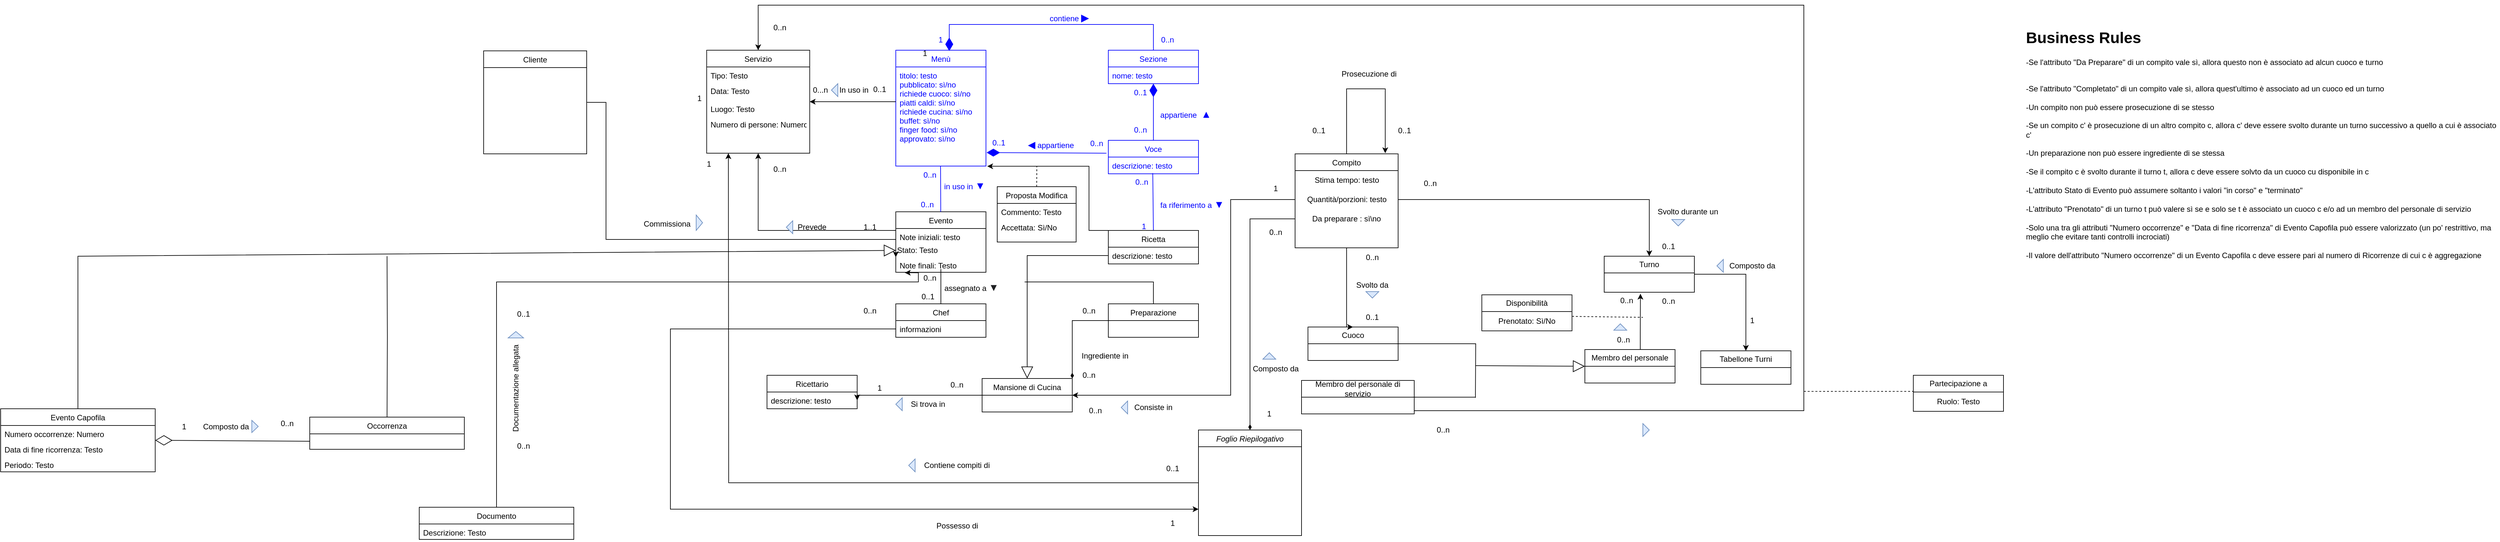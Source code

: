 <mxfile version="21.3.4" type="device">
  <diagram id="CNQqmsxfFxIgaWTBAwi9" name="Page-1">
    <mxGraphModel dx="2608" dy="547" grid="1" gridSize="10" guides="1" tooltips="1" connect="1" arrows="1" fold="1" page="1" pageScale="1" pageWidth="827" pageHeight="1169" math="0" shadow="0">
      <root>
        <mxCell id="0" />
        <mxCell id="1" parent="0" />
        <mxCell id="Zatl_ybfSAwXHSOVHGpd-10" value="" style="endArrow=none;html=1;rounded=0;align=center;verticalAlign=top;endFill=0;labelBackgroundColor=none;entryX=0.5;entryY=0;entryDx=0;entryDy=0;exitX=0.493;exitY=0.962;exitDx=0;exitDy=0;exitPerimeter=0;fontColor=#0000FF;strokeColor=#0000FF;" parent="1" source="78LwuEahcBiL7WYBxUG0-4" target="78LwuEahcBiL7WYBxUG0-5" edge="1">
          <mxGeometry relative="1" as="geometry">
            <mxPoint x="340" y="290" as="sourcePoint" />
            <mxPoint x="540.0" y="290" as="targetPoint" />
          </mxGeometry>
        </mxCell>
        <mxCell id="Zatl_ybfSAwXHSOVHGpd-11" value="0..n" style="resizable=0;html=1;align=left;verticalAlign=top;labelBackgroundColor=none;fontColor=#0000FF;strokeColor=#0000FF;" parent="Zatl_ybfSAwXHSOVHGpd-10" connectable="0" vertex="1">
          <mxGeometry x="-1" relative="1" as="geometry">
            <mxPoint x="-29" as="offset" />
          </mxGeometry>
        </mxCell>
        <mxCell id="Zatl_ybfSAwXHSOVHGpd-12" value="fa riferimento a&amp;nbsp;&lt;span style=&quot;font-family: arial, sans-serif; font-size: 16px; text-align: left;&quot;&gt;▼&lt;/span&gt;" style="resizable=0;html=1;align=right;verticalAlign=bottom;labelBackgroundColor=none;fontColor=#0000FF;" parent="Zatl_ybfSAwXHSOVHGpd-10" connectable="0" vertex="1">
          <mxGeometry x="1" relative="1" as="geometry">
            <mxPoint x="110" y="-30" as="offset" />
          </mxGeometry>
        </mxCell>
        <mxCell id="Zatl_ybfSAwXHSOVHGpd-13" value="0..1" style="resizable=0;html=1;align=right;verticalAlign=top;labelBackgroundColor=none;" parent="Zatl_ybfSAwXHSOVHGpd-10" connectable="0" vertex="1">
          <mxGeometry x="1" relative="1" as="geometry" />
        </mxCell>
        <mxCell id="78LwuEahcBiL7WYBxUG0-1" value="Sezione" style="swimlane;fontStyle=0;childLayout=stackLayout;horizontal=1;startSize=26;horizontalStack=0;resizeParent=1;resizeParentMax=0;resizeLast=0;collapsible=1;marginBottom=0;labelBackgroundColor=none;fontColor=#0000FF;strokeColor=#0000FF;" parent="1" vertex="1">
          <mxGeometry x="470" y="80" width="140" height="52" as="geometry" />
        </mxCell>
        <mxCell id="78LwuEahcBiL7WYBxUG0-2" value="nome: testo" style="text;strokeColor=#0000FF;fillColor=none;align=left;verticalAlign=top;spacingLeft=4;spacingRight=4;overflow=hidden;rotatable=0;points=[[0,0.5],[1,0.5]];portConstraint=eastwest;labelBackgroundColor=none;fontColor=#0000FF;" parent="78LwuEahcBiL7WYBxUG0-1" vertex="1">
          <mxGeometry y="26" width="140" height="26" as="geometry" />
        </mxCell>
        <mxCell id="78LwuEahcBiL7WYBxUG0-3" value="Voce" style="swimlane;fontStyle=0;childLayout=stackLayout;horizontal=1;startSize=26;horizontalStack=0;resizeParent=1;resizeParentMax=0;resizeLast=0;collapsible=1;marginBottom=0;labelBackgroundColor=none;fontColor=#0000FF;strokeColor=#0000FF;" parent="1" vertex="1">
          <mxGeometry x="470" y="220" width="140" height="52" as="geometry" />
        </mxCell>
        <mxCell id="78LwuEahcBiL7WYBxUG0-4" value="descrizione: testo" style="text;strokeColor=#0000FF;fillColor=none;align=left;verticalAlign=top;spacingLeft=4;spacingRight=4;overflow=hidden;rotatable=0;points=[[0,0.5],[1,0.5]];portConstraint=eastwest;labelBackgroundColor=none;fontColor=#0000FF;" parent="78LwuEahcBiL7WYBxUG0-3" vertex="1">
          <mxGeometry y="26" width="140" height="26" as="geometry" />
        </mxCell>
        <mxCell id="-Tsge1zEhWYLcT9jv_F0-24" style="edgeStyle=orthogonalEdgeStyle;rounded=0;orthogonalLoop=1;jettySize=auto;html=1;exitX=0;exitY=0;exitDx=0;exitDy=0;entryX=1.014;entryY=1.002;entryDx=0;entryDy=0;entryPerimeter=0;" parent="1" source="78LwuEahcBiL7WYBxUG0-5" target="78LwuEahcBiL7WYBxUG0-10" edge="1">
          <mxGeometry relative="1" as="geometry">
            <Array as="points">
              <mxPoint x="440" y="360" />
              <mxPoint x="440" y="260" />
            </Array>
          </mxGeometry>
        </mxCell>
        <mxCell id="78LwuEahcBiL7WYBxUG0-5" value="Ricetta" style="swimlane;fontStyle=0;childLayout=stackLayout;horizontal=1;startSize=26;horizontalStack=0;resizeParent=1;resizeParentMax=0;resizeLast=0;collapsible=1;marginBottom=0;labelBackgroundColor=none;" parent="1" vertex="1">
          <mxGeometry x="470" y="360" width="140" height="52" as="geometry" />
        </mxCell>
        <mxCell id="78LwuEahcBiL7WYBxUG0-6" value="descrizione: testo" style="text;strokeColor=none;fillColor=none;align=left;verticalAlign=top;spacingLeft=4;spacingRight=4;overflow=hidden;rotatable=0;points=[[0,0.5],[1,0.5]];portConstraint=eastwest;labelBackgroundColor=none;fontColor=#000000;" parent="78LwuEahcBiL7WYBxUG0-5" vertex="1">
          <mxGeometry y="26" width="140" height="26" as="geometry" />
        </mxCell>
        <mxCell id="78LwuEahcBiL7WYBxUG0-7" value="Ricettario" style="swimlane;fontStyle=0;childLayout=stackLayout;horizontal=1;startSize=26;horizontalStack=0;resizeParent=1;resizeParentMax=0;resizeLast=0;collapsible=1;marginBottom=0;labelBackgroundColor=none;" parent="1" vertex="1">
          <mxGeometry x="-60" y="585" width="140" height="52" as="geometry" />
        </mxCell>
        <mxCell id="78LwuEahcBiL7WYBxUG0-8" value="descrizione: testo" style="text;strokeColor=none;fillColor=none;align=left;verticalAlign=top;spacingLeft=4;spacingRight=4;overflow=hidden;rotatable=0;points=[[0,0.5],[1,0.5]];portConstraint=eastwest;labelBackgroundColor=none;fontColor=#000000;" parent="78LwuEahcBiL7WYBxUG0-7" vertex="1">
          <mxGeometry y="26" width="140" height="26" as="geometry" />
        </mxCell>
        <mxCell id="78LwuEahcBiL7WYBxUG0-9" value="Menù" style="swimlane;fontStyle=0;childLayout=stackLayout;horizontal=1;startSize=26;horizontalStack=0;resizeParent=1;resizeParentMax=0;resizeLast=0;collapsible=1;marginBottom=0;labelBackgroundColor=none;fontColor=#0000FF;strokeColor=#0000FF;" parent="1" vertex="1">
          <mxGeometry x="140" y="80" width="140" height="180" as="geometry" />
        </mxCell>
        <mxCell id="78LwuEahcBiL7WYBxUG0-10" value="titolo: testo&#xa;pubblicato: sì/no&#xa;richiede cuoco: sì/no&#xa;piatti caldi: sì/no&#xa;richiede cucina: sì/no&#xa;buffet: sì/no&#xa;finger food: sì/no&#xa;approvato: sì/no&#xa;" style="text;strokeColor=#0000FF;fillColor=none;align=left;verticalAlign=top;spacingLeft=4;spacingRight=4;overflow=hidden;rotatable=0;points=[[0,0.5],[1,0.5]];portConstraint=eastwest;labelBackgroundColor=none;fontColor=#0000FF;" parent="78LwuEahcBiL7WYBxUG0-9" vertex="1">
          <mxGeometry y="26" width="140" height="154" as="geometry" />
        </mxCell>
        <mxCell id="78LwuEahcBiL7WYBxUG0-11" value="Evento" style="swimlane;fontStyle=0;childLayout=stackLayout;horizontal=1;startSize=26;horizontalStack=0;resizeParent=1;resizeParentMax=0;resizeLast=0;collapsible=1;marginBottom=0;labelBackgroundColor=none;" parent="1" vertex="1">
          <mxGeometry x="140" y="331" width="140" height="94" as="geometry" />
        </mxCell>
        <mxCell id="zDaDTRGFYudbighkzYUH-19" value="Note iniziali: testo" style="text;strokeColor=none;fillColor=none;align=left;verticalAlign=top;spacingLeft=4;spacingRight=4;overflow=hidden;rotatable=0;points=[[0,0.5],[1,0.5]];portConstraint=eastwest;labelBackgroundColor=none;fontColor=#000000;" parent="78LwuEahcBiL7WYBxUG0-11" vertex="1">
          <mxGeometry y="26" width="140" height="24" as="geometry" />
        </mxCell>
        <mxCell id="xD5BY9tJC-6fg_E8GgrS-17" value="Stato: Testo" style="text;html=1;strokeColor=none;fillColor=none;align=left;verticalAlign=middle;whiteSpace=wrap;rounded=0;" parent="78LwuEahcBiL7WYBxUG0-11" vertex="1">
          <mxGeometry y="50" width="140" height="20" as="geometry" />
        </mxCell>
        <mxCell id="-Tsge1zEhWYLcT9jv_F0-25" value="Note finali: Testo" style="text;strokeColor=none;fillColor=none;align=left;verticalAlign=top;spacingLeft=4;spacingRight=4;overflow=hidden;rotatable=0;points=[[0,0.5],[1,0.5]];portConstraint=eastwest;labelBackgroundColor=none;fontColor=#000000;" parent="78LwuEahcBiL7WYBxUG0-11" vertex="1">
          <mxGeometry y="70" width="140" height="24" as="geometry" />
        </mxCell>
        <mxCell id="78LwuEahcBiL7WYBxUG0-13" value="Chef" style="swimlane;fontStyle=0;childLayout=stackLayout;horizontal=1;startSize=26;horizontalStack=0;resizeParent=1;resizeParentMax=0;resizeLast=0;collapsible=1;marginBottom=0;labelBackgroundColor=none;" parent="1" vertex="1">
          <mxGeometry x="140" y="474" width="140" height="52" as="geometry" />
        </mxCell>
        <mxCell id="78LwuEahcBiL7WYBxUG0-14" value="informazioni" style="text;strokeColor=none;fillColor=none;align=left;verticalAlign=top;spacingLeft=4;spacingRight=4;overflow=hidden;rotatable=0;points=[[0,0.5],[1,0.5]];portConstraint=eastwest;labelBackgroundColor=none;fontColor=#000000;" parent="78LwuEahcBiL7WYBxUG0-13" vertex="1">
          <mxGeometry y="26" width="140" height="26" as="geometry" />
        </mxCell>
        <mxCell id="78LwuEahcBiL7WYBxUG0-15" value="" style="endArrow=diamondThin;html=1;rounded=0;align=center;verticalAlign=top;endFill=1;labelBackgroundColor=none;endSize=18;fontColor=#0000FF;strokeColor=#0000FF;" parent="1" target="78LwuEahcBiL7WYBxUG0-2" edge="1">
          <mxGeometry relative="1" as="geometry">
            <mxPoint x="540" y="220" as="sourcePoint" />
            <mxPoint x="514" y="430" as="targetPoint" />
          </mxGeometry>
        </mxCell>
        <mxCell id="78LwuEahcBiL7WYBxUG0-16" value="1" style="resizable=0;html=1;align=left;verticalAlign=top;labelBackgroundColor=none;fontColor=#0000FF;" parent="78LwuEahcBiL7WYBxUG0-15" connectable="0" vertex="1">
          <mxGeometry x="-1" relative="1" as="geometry">
            <mxPoint x="-20" y="120" as="offset" />
          </mxGeometry>
        </mxCell>
        <mxCell id="78LwuEahcBiL7WYBxUG0-17" value="appartiene&amp;nbsp;&amp;nbsp;&lt;span style=&quot;font-family: arial, sans-serif; font-size: 16px; text-align: left;&quot;&gt;▲&lt;/span&gt;" style="resizable=0;html=1;align=right;verticalAlign=bottom;labelBackgroundColor=none;fontColor=#0000FF;strokeColor=#0000FF;" parent="78LwuEahcBiL7WYBxUG0-15" connectable="0" vertex="1">
          <mxGeometry x="1" relative="1" as="geometry">
            <mxPoint x="90" y="58" as="offset" />
          </mxGeometry>
        </mxCell>
        <mxCell id="78LwuEahcBiL7WYBxUG0-18" value="0..1" style="resizable=0;html=1;align=right;verticalAlign=top;labelBackgroundColor=none;fontColor=#0000FF;strokeColor=#0000FF;" parent="78LwuEahcBiL7WYBxUG0-15" connectable="0" vertex="1">
          <mxGeometry x="1" relative="1" as="geometry">
            <mxPoint x="-10" as="offset" />
          </mxGeometry>
        </mxCell>
        <mxCell id="78LwuEahcBiL7WYBxUG0-19" value="0..n" style="resizable=0;html=1;align=right;verticalAlign=top;labelBackgroundColor=none;fontColor=#0000FF;strokeColor=#0000FF;" parent="1" connectable="0" vertex="1">
          <mxGeometry x="530" y="190" as="geometry" />
        </mxCell>
        <mxCell id="78LwuEahcBiL7WYBxUG0-33" value="" style="endArrow=diamondThin;html=1;rounded=0;align=center;verticalAlign=top;endFill=1;labelBackgroundColor=none;endSize=18;exitX=0.5;exitY=0;exitDx=0;exitDy=0;entryX=0.593;entryY=0.007;entryDx=0;entryDy=0;entryPerimeter=0;fontColor=#0000FF;strokeColor=#0000FF;" parent="1" source="78LwuEahcBiL7WYBxUG0-1" target="78LwuEahcBiL7WYBxUG0-9" edge="1">
          <mxGeometry relative="1" as="geometry">
            <mxPoint x="360" y="132" as="sourcePoint" />
            <mxPoint x="360" y="44" as="targetPoint" />
            <Array as="points">
              <mxPoint x="540" y="40" />
              <mxPoint x="223" y="40" />
            </Array>
          </mxGeometry>
        </mxCell>
        <mxCell id="78LwuEahcBiL7WYBxUG0-34" value="0..n" style="resizable=0;html=1;align=left;verticalAlign=top;labelBackgroundColor=none;fontColor=#0000FF;strokeColor=#0000FF;" parent="78LwuEahcBiL7WYBxUG0-33" connectable="0" vertex="1">
          <mxGeometry x="-1" relative="1" as="geometry">
            <mxPoint x="10" y="-30" as="offset" />
          </mxGeometry>
        </mxCell>
        <mxCell id="78LwuEahcBiL7WYBxUG0-35" value="contiene&amp;nbsp;&lt;span style=&quot;font-family: arial, sans-serif; font-size: 16px; text-align: left;&quot;&gt;▶&lt;/span&gt;" style="resizable=0;html=1;align=right;verticalAlign=bottom;labelBackgroundColor=none;fontColor=#0000FF;strokeColor=#0000FF;" parent="78LwuEahcBiL7WYBxUG0-33" connectable="0" vertex="1">
          <mxGeometry x="1" relative="1" as="geometry">
            <mxPoint x="217" y="-41" as="offset" />
          </mxGeometry>
        </mxCell>
        <mxCell id="78LwuEahcBiL7WYBxUG0-36" value="1" style="resizable=0;html=1;align=right;verticalAlign=top;labelBackgroundColor=none;fontColor=#0000FF;strokeColor=#0000FF;" parent="78LwuEahcBiL7WYBxUG0-33" connectable="0" vertex="1">
          <mxGeometry x="1" relative="1" as="geometry">
            <mxPoint x="-10" y="-31" as="offset" />
          </mxGeometry>
        </mxCell>
        <mxCell id="78LwuEahcBiL7WYBxUG0-37" value="" style="endArrow=diamondThin;html=1;rounded=0;align=center;verticalAlign=top;endFill=1;labelBackgroundColor=none;endSize=18;exitX=-0.021;exitY=0.385;exitDx=0;exitDy=0;exitPerimeter=0;entryX=1.007;entryY=0.864;entryDx=0;entryDy=0;entryPerimeter=0;fontColor=#0000FF;strokeColor=#0000FF;" parent="1" source="78LwuEahcBiL7WYBxUG0-3" target="78LwuEahcBiL7WYBxUG0-10" edge="1">
          <mxGeometry relative="1" as="geometry">
            <mxPoint x="350" y="220" as="sourcePoint" />
            <mxPoint x="350" y="132" as="targetPoint" />
          </mxGeometry>
        </mxCell>
        <mxCell id="78LwuEahcBiL7WYBxUG0-38" value="0..n" style="resizable=0;html=1;align=left;verticalAlign=top;labelBackgroundColor=none;fontColor=#0000FF;strokeColor=#0000FF;" parent="78LwuEahcBiL7WYBxUG0-37" connectable="0" vertex="1">
          <mxGeometry x="-1" relative="1" as="geometry">
            <mxPoint x="-27" y="-29" as="offset" />
          </mxGeometry>
        </mxCell>
        <mxCell id="78LwuEahcBiL7WYBxUG0-39" value="&lt;font style=&quot;font-size: 15px&quot;&gt;◀︎&lt;/font&gt;&amp;nbsp;appartiene&amp;nbsp;" style="resizable=0;html=1;align=right;verticalAlign=bottom;labelBackgroundColor=none;fontColor=#0000FF;strokeColor=#0000FF;" parent="78LwuEahcBiL7WYBxUG0-37" connectable="0" vertex="1">
          <mxGeometry x="1" relative="1" as="geometry">
            <mxPoint x="139" y="-2" as="offset" />
          </mxGeometry>
        </mxCell>
        <mxCell id="78LwuEahcBiL7WYBxUG0-40" value="0..1" style="resizable=0;html=1;align=right;verticalAlign=top;labelBackgroundColor=none;fontColor=#0000FF;strokeColor=#0000FF;" parent="78LwuEahcBiL7WYBxUG0-37" connectable="0" vertex="1">
          <mxGeometry x="1" relative="1" as="geometry">
            <mxPoint x="29" y="-29" as="offset" />
          </mxGeometry>
        </mxCell>
        <mxCell id="78LwuEahcBiL7WYBxUG0-41" value="" style="endArrow=none;html=1;rounded=0;align=center;verticalAlign=top;endFill=0;labelBackgroundColor=none;exitX=0.493;exitY=0.962;exitDx=0;exitDy=0;exitPerimeter=0;fontColor=#0000FF;strokeColor=#0000FF;" parent="1" target="78LwuEahcBiL7WYBxUG0-11" edge="1">
          <mxGeometry relative="1" as="geometry">
            <mxPoint x="209.5" y="260.002" as="sourcePoint" />
            <mxPoint x="210" y="330" as="targetPoint" />
          </mxGeometry>
        </mxCell>
        <mxCell id="78LwuEahcBiL7WYBxUG0-42" value="0..n" style="resizable=0;html=1;align=left;verticalAlign=top;labelBackgroundColor=none;fontColor=#0000FF;strokeColor=#0000FF;" parent="78LwuEahcBiL7WYBxUG0-41" connectable="0" vertex="1">
          <mxGeometry x="-1" relative="1" as="geometry">
            <mxPoint x="-29" as="offset" />
          </mxGeometry>
        </mxCell>
        <mxCell id="78LwuEahcBiL7WYBxUG0-43" value="in uso in&amp;nbsp;&lt;span style=&quot;font-family: arial, sans-serif; font-size: 16px; text-align: left;&quot;&gt;▼&lt;/span&gt;" style="resizable=0;html=1;align=right;verticalAlign=bottom;labelBackgroundColor=none;fontColor=#0000FF;strokeColor=#0000FF;" parent="78LwuEahcBiL7WYBxUG0-41" connectable="0" vertex="1">
          <mxGeometry x="1" relative="1" as="geometry">
            <mxPoint x="70" y="-30" as="offset" />
          </mxGeometry>
        </mxCell>
        <mxCell id="78LwuEahcBiL7WYBxUG0-44" value="0..n" style="resizable=0;html=1;align=right;verticalAlign=top;labelBackgroundColor=none;fontColor=#0000FF;strokeColor=#0000FF;" parent="78LwuEahcBiL7WYBxUG0-41" connectable="0" vertex="1">
          <mxGeometry x="1" relative="1" as="geometry">
            <mxPoint x="-10" y="-25" as="offset" />
          </mxGeometry>
        </mxCell>
        <mxCell id="78LwuEahcBiL7WYBxUG0-45" value="" style="endArrow=none;html=1;rounded=0;align=center;verticalAlign=top;endFill=0;labelBackgroundColor=none;entryX=0.5;entryY=0;entryDx=0;entryDy=0;" parent="1" target="78LwuEahcBiL7WYBxUG0-13" edge="1">
          <mxGeometry relative="1" as="geometry">
            <mxPoint x="210" y="420" as="sourcePoint" />
            <mxPoint x="210" y="440" as="targetPoint" />
          </mxGeometry>
        </mxCell>
        <mxCell id="78LwuEahcBiL7WYBxUG0-46" value="0..n" style="resizable=0;html=1;align=left;verticalAlign=top;labelBackgroundColor=none;" parent="78LwuEahcBiL7WYBxUG0-45" connectable="0" vertex="1">
          <mxGeometry x="-1" relative="1" as="geometry">
            <mxPoint x="-29" as="offset" />
          </mxGeometry>
        </mxCell>
        <mxCell id="78LwuEahcBiL7WYBxUG0-47" value="assegnato a&amp;nbsp;&lt;span style=&quot;color: rgb(32 , 33 , 36) ; font-family: &amp;#34;arial&amp;#34; , sans-serif ; font-size: 16px ; text-align: left&quot;&gt;▼&lt;/span&gt;" style="resizable=0;html=1;align=right;verticalAlign=bottom;labelBackgroundColor=none;" parent="78LwuEahcBiL7WYBxUG0-45" connectable="0" vertex="1">
          <mxGeometry x="1" relative="1" as="geometry">
            <mxPoint x="90" y="-15" as="offset" />
          </mxGeometry>
        </mxCell>
        <mxCell id="78LwuEahcBiL7WYBxUG0-48" value="0..1" style="resizable=0;html=1;align=right;verticalAlign=top;labelBackgroundColor=none;" parent="78LwuEahcBiL7WYBxUG0-45" connectable="0" vertex="1">
          <mxGeometry x="1" relative="1" as="geometry">
            <mxPoint x="-10" y="-25" as="offset" />
          </mxGeometry>
        </mxCell>
        <mxCell id="anGM7aMK89ea6Gd5aUln-1" value="Servizio" style="swimlane;fontStyle=0;align=center;verticalAlign=top;childLayout=stackLayout;horizontal=1;startSize=26;horizontalStack=0;resizeParent=1;resizeLast=0;collapsible=1;marginBottom=0;rounded=0;shadow=0;strokeWidth=1;" parent="1" vertex="1">
          <mxGeometry x="-153.67" y="80" width="160" height="160" as="geometry">
            <mxRectangle x="550" y="140" width="160" height="26" as="alternateBounds" />
          </mxGeometry>
        </mxCell>
        <mxCell id="xD5BY9tJC-6fg_E8GgrS-18" value="Tipo: Testo" style="text;strokeColor=none;fillColor=none;align=left;verticalAlign=top;spacingLeft=4;spacingRight=4;overflow=hidden;rotatable=0;points=[[0,0.5],[1,0.5]];portConstraint=eastwest;labelBackgroundColor=none;fontColor=#000000;" parent="anGM7aMK89ea6Gd5aUln-1" vertex="1">
          <mxGeometry y="26" width="160" height="24" as="geometry" />
        </mxCell>
        <mxCell id="zDaDTRGFYudbighkzYUH-18" value="Data: Testo " style="text;strokeColor=none;fillColor=none;align=left;verticalAlign=top;spacingLeft=4;spacingRight=4;overflow=hidden;rotatable=0;points=[[0,0.5],[1,0.5]];portConstraint=eastwest;labelBackgroundColor=none;fontColor=#000000;" parent="anGM7aMK89ea6Gd5aUln-1" vertex="1">
          <mxGeometry y="50" width="160" height="28" as="geometry" />
        </mxCell>
        <mxCell id="zDaDTRGFYudbighkzYUH-20" value="Luogo: Testo" style="text;strokeColor=none;fillColor=none;align=left;verticalAlign=top;spacingLeft=4;spacingRight=4;overflow=hidden;rotatable=0;points=[[0,0.5],[1,0.5]];portConstraint=eastwest;labelBackgroundColor=none;fontColor=#000000;" parent="anGM7aMK89ea6Gd5aUln-1" vertex="1">
          <mxGeometry y="78" width="160" height="24" as="geometry" />
        </mxCell>
        <mxCell id="zDaDTRGFYudbighkzYUH-21" value="Numero di persone: Numero" style="text;strokeColor=none;fillColor=none;align=left;verticalAlign=top;spacingLeft=4;spacingRight=4;overflow=hidden;rotatable=0;points=[[0,0.5],[1,0.5]];portConstraint=eastwest;labelBackgroundColor=none;fontColor=#000000;" parent="anGM7aMK89ea6Gd5aUln-1" vertex="1">
          <mxGeometry y="102" width="160" height="24" as="geometry" />
        </mxCell>
        <mxCell id="anGM7aMK89ea6Gd5aUln-2" value="1" style="resizable=0;align=right;verticalAlign=bottom;labelBackgroundColor=none;fontSize=12;" parent="1" connectable="0" vertex="1">
          <mxGeometry x="-160.003" y="163.667" as="geometry" />
        </mxCell>
        <mxCell id="anGM7aMK89ea6Gd5aUln-3" style="edgeStyle=orthogonalEdgeStyle;rounded=0;orthogonalLoop=1;jettySize=auto;html=1;entryX=1;entryY=0.5;entryDx=0;entryDy=0;" parent="1" source="78LwuEahcBiL7WYBxUG0-10" target="anGM7aMK89ea6Gd5aUln-1" edge="1">
          <mxGeometry relative="1" as="geometry">
            <Array as="points">
              <mxPoint x="100" y="160" />
              <mxPoint x="100" y="160" />
            </Array>
          </mxGeometry>
        </mxCell>
        <mxCell id="anGM7aMK89ea6Gd5aUln-4" value="In uso in" style="text;html=1;strokeColor=none;fillColor=none;align=center;verticalAlign=middle;whiteSpace=wrap;rounded=0;" parent="1" vertex="1">
          <mxGeometry x="50" y="132" width="50" height="20" as="geometry" />
        </mxCell>
        <mxCell id="anGM7aMK89ea6Gd5aUln-5" value="" style="triangle;whiteSpace=wrap;html=1;rotation=-180;fillColor=#dae8fc;strokeColor=#6c8ebf;" parent="1" vertex="1">
          <mxGeometry x="40" y="132" width="10" height="20" as="geometry" />
        </mxCell>
        <mxCell id="anGM7aMK89ea6Gd5aUln-6" value="0...n" style="text;html=1;strokeColor=none;fillColor=none;align=center;verticalAlign=middle;whiteSpace=wrap;rounded=0;" parent="1" vertex="1">
          <mxGeometry x="6.33" y="137.5" width="33.67" height="9" as="geometry" />
        </mxCell>
        <mxCell id="anGM7aMK89ea6Gd5aUln-7" value="0..1" style="text;html=1;strokeColor=none;fillColor=none;align=center;verticalAlign=middle;whiteSpace=wrap;rounded=0;" parent="1" vertex="1">
          <mxGeometry x="90" y="132" width="50" height="18" as="geometry" />
        </mxCell>
        <mxCell id="anGM7aMK89ea6Gd5aUln-9" style="edgeStyle=orthogonalEdgeStyle;rounded=0;orthogonalLoop=1;jettySize=auto;html=1;entryX=0.5;entryY=1;entryDx=0;entryDy=0;" parent="1" target="anGM7aMK89ea6Gd5aUln-1" edge="1">
          <mxGeometry relative="1" as="geometry">
            <mxPoint x="140" y="374.067" as="sourcePoint" />
            <Array as="points">
              <mxPoint x="140" y="360" />
              <mxPoint x="-74" y="360" />
            </Array>
          </mxGeometry>
        </mxCell>
        <mxCell id="anGM7aMK89ea6Gd5aUln-10" value="Prevede" style="text;html=1;strokeColor=none;fillColor=none;align=center;verticalAlign=middle;whiteSpace=wrap;rounded=0;" parent="1" vertex="1">
          <mxGeometry x="-20" y="340" width="60" height="30" as="geometry" />
        </mxCell>
        <mxCell id="anGM7aMK89ea6Gd5aUln-11" value="0..n" style="text;html=1;strokeColor=none;fillColor=none;align=center;verticalAlign=middle;whiteSpace=wrap;rounded=0;" parent="1" vertex="1">
          <mxGeometry x="-70" y="250" width="60" height="30" as="geometry" />
        </mxCell>
        <mxCell id="anGM7aMK89ea6Gd5aUln-12" value="1..1" style="text;html=1;strokeColor=none;fillColor=none;align=center;verticalAlign=middle;whiteSpace=wrap;rounded=0;" parent="1" vertex="1">
          <mxGeometry x="70" y="340" width="60" height="30" as="geometry" />
        </mxCell>
        <mxCell id="anGM7aMK89ea6Gd5aUln-14" value="" style="triangle;whiteSpace=wrap;html=1;rotation=-180;fillColor=#dae8fc;strokeColor=#6c8ebf;" parent="1" vertex="1">
          <mxGeometry x="-30" y="345" width="10" height="20" as="geometry" />
        </mxCell>
        <mxCell id="anGM7aMK89ea6Gd5aUln-20" style="edgeStyle=orthogonalEdgeStyle;rounded=0;orthogonalLoop=1;jettySize=auto;html=1;entryX=0.5;entryY=0;entryDx=0;entryDy=0;" parent="1" source="anGM7aMK89ea6Gd5aUln-15" target="anGM7aMK89ea6Gd5aUln-19" edge="1">
          <mxGeometry relative="1" as="geometry">
            <Array as="points">
              <mxPoint x="840" y="510" />
            </Array>
          </mxGeometry>
        </mxCell>
        <mxCell id="anGM7aMK89ea6Gd5aUln-15" value="Compito" style="swimlane;fontStyle=0;align=center;verticalAlign=top;childLayout=stackLayout;horizontal=1;startSize=26;horizontalStack=0;resizeParent=1;resizeLast=0;collapsible=1;marginBottom=0;rounded=0;shadow=0;strokeWidth=1;" parent="1" vertex="1">
          <mxGeometry x="760" y="241" width="160" height="146" as="geometry">
            <mxRectangle x="340" y="380" width="170" height="26" as="alternateBounds" />
          </mxGeometry>
        </mxCell>
        <mxCell id="anGM7aMK89ea6Gd5aUln-16" value="Stima tempo: testo" style="text;html=1;align=center;verticalAlign=middle;resizable=0;points=[];autosize=1;strokeColor=none;fillColor=none;" parent="anGM7aMK89ea6Gd5aUln-15" vertex="1">
          <mxGeometry y="26" width="160" height="30" as="geometry" />
        </mxCell>
        <mxCell id="anGM7aMK89ea6Gd5aUln-17" value="Quantità/porzioni: testo" style="text;html=1;align=center;verticalAlign=middle;resizable=0;points=[];autosize=1;strokeColor=none;fillColor=none;" parent="anGM7aMK89ea6Gd5aUln-15" vertex="1">
          <mxGeometry y="56" width="160" height="30" as="geometry" />
        </mxCell>
        <mxCell id="anGM7aMK89ea6Gd5aUln-39" value="Da preparare : sì\no" style="text;html=1;strokeColor=none;fillColor=none;align=center;verticalAlign=middle;whiteSpace=wrap;rounded=0;" parent="anGM7aMK89ea6Gd5aUln-15" vertex="1">
          <mxGeometry y="86" width="160" height="30" as="geometry" />
        </mxCell>
        <mxCell id="anGM7aMK89ea6Gd5aUln-43" style="edgeStyle=orthogonalEdgeStyle;rounded=0;orthogonalLoop=1;jettySize=auto;html=1;" parent="anGM7aMK89ea6Gd5aUln-15" source="anGM7aMK89ea6Gd5aUln-15" edge="1">
          <mxGeometry relative="1" as="geometry">
            <mxPoint x="140" y="-1" as="targetPoint" />
            <Array as="points">
              <mxPoint x="80" y="-101" />
              <mxPoint x="140" y="-101" />
            </Array>
          </mxGeometry>
        </mxCell>
        <mxCell id="xD5BY9tJC-6fg_E8GgrS-11" style="edgeStyle=orthogonalEdgeStyle;rounded=0;orthogonalLoop=1;jettySize=auto;html=1;endArrow=none;endFill=0;" parent="1" source="anGM7aMK89ea6Gd5aUln-19" edge="1">
          <mxGeometry relative="1" as="geometry">
            <mxPoint x="1040" y="620" as="targetPoint" />
          </mxGeometry>
        </mxCell>
        <mxCell id="anGM7aMK89ea6Gd5aUln-19" value="Cuoco" style="swimlane;fontStyle=0;childLayout=stackLayout;horizontal=1;startSize=26;fillColor=none;horizontalStack=0;resizeParent=1;resizeParentMax=0;resizeLast=0;collapsible=1;marginBottom=0;whiteSpace=wrap;html=1;" parent="1" vertex="1">
          <mxGeometry x="780" y="510" width="140" height="52" as="geometry" />
        </mxCell>
        <mxCell id="anGM7aMK89ea6Gd5aUln-21" value="Svolto da" style="text;html=1;strokeColor=none;fillColor=none;align=center;verticalAlign=middle;whiteSpace=wrap;rounded=0;" parent="1" vertex="1">
          <mxGeometry x="850" y="430" width="60" height="30" as="geometry" />
        </mxCell>
        <mxCell id="anGM7aMK89ea6Gd5aUln-22" value="0..1" style="text;html=1;strokeColor=none;fillColor=none;align=center;verticalAlign=middle;whiteSpace=wrap;rounded=0;" parent="1" vertex="1">
          <mxGeometry x="850" y="480" width="60" height="30" as="geometry" />
        </mxCell>
        <mxCell id="anGM7aMK89ea6Gd5aUln-23" value="0..n" style="text;html=1;strokeColor=none;fillColor=none;align=center;verticalAlign=middle;whiteSpace=wrap;rounded=0;" parent="1" vertex="1">
          <mxGeometry x="850" y="387" width="60" height="30" as="geometry" />
        </mxCell>
        <mxCell id="anGM7aMK89ea6Gd5aUln-63" style="edgeStyle=orthogonalEdgeStyle;rounded=0;orthogonalLoop=1;jettySize=auto;html=1;entryX=0.5;entryY=0;entryDx=0;entryDy=0;" parent="1" source="anGM7aMK89ea6Gd5aUln-24" target="anGM7aMK89ea6Gd5aUln-62" edge="1">
          <mxGeometry relative="1" as="geometry" />
        </mxCell>
        <mxCell id="anGM7aMK89ea6Gd5aUln-24" value="Turno" style="swimlane;fontStyle=0;childLayout=stackLayout;horizontal=1;startSize=26;fillColor=none;horizontalStack=0;resizeParent=1;resizeParentMax=0;resizeLast=0;collapsible=1;marginBottom=0;whiteSpace=wrap;html=1;" parent="1" vertex="1">
          <mxGeometry x="1240" y="400" width="140" height="56" as="geometry" />
        </mxCell>
        <mxCell id="anGM7aMK89ea6Gd5aUln-26" style="edgeStyle=orthogonalEdgeStyle;rounded=0;orthogonalLoop=1;jettySize=auto;html=1;entryX=0.5;entryY=0;entryDx=0;entryDy=0;" parent="1" source="anGM7aMK89ea6Gd5aUln-17" target="anGM7aMK89ea6Gd5aUln-24" edge="1">
          <mxGeometry relative="1" as="geometry" />
        </mxCell>
        <mxCell id="anGM7aMK89ea6Gd5aUln-27" value="Svolto durante un" style="text;html=1;strokeColor=none;fillColor=none;align=center;verticalAlign=middle;whiteSpace=wrap;rounded=0;" parent="1" vertex="1">
          <mxGeometry x="1320" y="316" width="100" height="30" as="geometry" />
        </mxCell>
        <mxCell id="anGM7aMK89ea6Gd5aUln-28" value="" style="triangle;whiteSpace=wrap;html=1;rotation=90;fillColor=#dae8fc;strokeColor=#6c8ebf;" parent="1" vertex="1">
          <mxGeometry x="1350" y="338" width="10" height="20" as="geometry" />
        </mxCell>
        <mxCell id="anGM7aMK89ea6Gd5aUln-31" value="0..1" style="text;html=1;strokeColor=none;fillColor=none;align=center;verticalAlign=middle;whiteSpace=wrap;rounded=0;" parent="1" vertex="1">
          <mxGeometry x="1315" y="370" width="50" height="30" as="geometry" />
        </mxCell>
        <mxCell id="anGM7aMK89ea6Gd5aUln-33" value="0..n" style="text;html=1;strokeColor=none;fillColor=none;align=center;verticalAlign=middle;whiteSpace=wrap;rounded=0;" parent="1" vertex="1">
          <mxGeometry x="940" y="272" width="60" height="30" as="geometry" />
        </mxCell>
        <mxCell id="anGM7aMK89ea6Gd5aUln-35" value="" style="triangle;whiteSpace=wrap;html=1;rotation=-90;fillColor=#dae8fc;strokeColor=#6c8ebf;" parent="1" vertex="1">
          <mxGeometry x="1260" y="500" width="10" height="20" as="geometry" />
        </mxCell>
        <mxCell id="anGM7aMK89ea6Gd5aUln-36" value="0..n" style="text;html=1;strokeColor=none;fillColor=none;align=center;verticalAlign=middle;whiteSpace=wrap;rounded=0;" parent="1" vertex="1">
          <mxGeometry x="1250" y="459" width="50" height="20" as="geometry" />
        </mxCell>
        <mxCell id="anGM7aMK89ea6Gd5aUln-37" value="0..n" style="text;html=1;strokeColor=none;fillColor=none;align=center;verticalAlign=middle;whiteSpace=wrap;rounded=0;" parent="1" vertex="1">
          <mxGeometry x="1250" y="520" width="40" height="20" as="geometry" />
        </mxCell>
        <mxCell id="anGM7aMK89ea6Gd5aUln-38" value="" style="triangle;whiteSpace=wrap;html=1;rotation=90;fillColor=#dae8fc;strokeColor=#6c8ebf;" parent="1" vertex="1">
          <mxGeometry x="875" y="450" width="10" height="20" as="geometry" />
        </mxCell>
        <mxCell id="anGM7aMK89ea6Gd5aUln-42" value="&lt;h1&gt;Business Rules&lt;br&gt;&lt;/h1&gt;&lt;p&gt;-Se l&#39;attributo &quot;Da Preparare&quot; di un compito vale sì, allora questo non è associato ad alcun cuoco e turno&lt;br&gt;&lt;/p&gt;&lt;div&gt;&lt;br&gt;&lt;/div&gt;&lt;div&gt;-Se l&#39;attributo &quot;Completato&quot; di un compito vale sì, allora quest&#39;ultimo è associato ad un cuoco ed un turno&lt;/div&gt;&lt;div&gt;&lt;br&gt;&lt;/div&gt;&lt;div&gt;-Un compito non può essere prosecuzione di se stesso&lt;br&gt;&lt;/div&gt;&lt;div&gt;&lt;br&gt;&lt;/div&gt;&lt;div&gt;-Se un compito c&#39; è prosecuzione di un altro compito c, allora c&#39; deve essere svolto durante un turno successivo a quello a cui è associato c&#39;&lt;/div&gt;&lt;div&gt;&lt;br&gt;&lt;/div&gt;&lt;div&gt;-Un preparazione non può essere ingrediente di se stessa&lt;/div&gt;&lt;div&gt;&lt;br&gt;&lt;/div&gt;&lt;div&gt;-Se il compito c è svolto durante il turno t, allora c deve essere solvto da un cuoco cu disponibile in c&lt;br&gt;&lt;/div&gt;&lt;div&gt;&lt;br&gt;&lt;/div&gt;&lt;div&gt;-L&#39;attributo Stato di Evento può assumere soltanto i valori &quot;in corso&quot; e &quot;terminato&quot;&lt;/div&gt;&lt;div&gt;&lt;br&gt;&lt;/div&gt;&lt;div&gt;-L&#39;attributo &quot;Prenotato&quot; di un turno t può valere sì se e solo se t è associato un cuoco c e/o ad un membro del personale di servizio&lt;br&gt;&lt;/div&gt;&lt;div&gt;&lt;br&gt;&lt;/div&gt;&lt;div&gt;-Solo una tra gli attributi &quot;Numero occorrenze&quot; e &quot;Data di fine ricorrenza&quot; di Evento Capofila può essere valorizzato (un po&#39; restrittivo, ma meglio che evitare tanti controlli incrociati)&lt;br&gt;&lt;/div&gt;&lt;div&gt;&lt;br&gt;&lt;/div&gt;&lt;div&gt;-Il valore dell&#39;attributo &quot;Numero occorrenze&quot; di un Evento Capofila c deve essere pari al numero di Ricorrenze di cui c è aggregazione&lt;br&gt;&lt;/div&gt;&lt;div&gt;&lt;br&gt;&lt;/div&gt;&lt;div&gt;&lt;br&gt;&lt;/div&gt;" style="text;html=1;strokeColor=none;fillColor=none;spacing=5;spacingTop=-20;whiteSpace=wrap;overflow=hidden;rounded=0;" parent="1" vertex="1">
          <mxGeometry x="1890" y="40.5" width="740" height="629.5" as="geometry" />
        </mxCell>
        <mxCell id="anGM7aMK89ea6Gd5aUln-44" value="Prosecuzione di" style="text;html=1;strokeColor=none;fillColor=none;align=center;verticalAlign=middle;whiteSpace=wrap;rounded=0;" parent="1" vertex="1">
          <mxGeometry x="830" y="102" width="90" height="30" as="geometry" />
        </mxCell>
        <mxCell id="anGM7aMK89ea6Gd5aUln-45" value="0..1" style="text;html=1;strokeColor=none;fillColor=none;align=center;verticalAlign=middle;whiteSpace=wrap;rounded=0;" parent="1" vertex="1">
          <mxGeometry x="767" y="190" width="60" height="30" as="geometry" />
        </mxCell>
        <mxCell id="anGM7aMK89ea6Gd5aUln-46" value="0..1" style="text;html=1;strokeColor=none;fillColor=none;align=center;verticalAlign=middle;whiteSpace=wrap;rounded=0;" parent="1" vertex="1">
          <mxGeometry x="900" y="190" width="60" height="30" as="geometry" />
        </mxCell>
        <mxCell id="anGM7aMK89ea6Gd5aUln-57" style="edgeStyle=orthogonalEdgeStyle;rounded=0;orthogonalLoop=1;jettySize=auto;html=1;" parent="1" source="anGM7aMK89ea6Gd5aUln-47" edge="1">
          <mxGeometry relative="1" as="geometry">
            <mxPoint x="-120" y="240" as="targetPoint" />
          </mxGeometry>
        </mxCell>
        <mxCell id="anGM7aMK89ea6Gd5aUln-47" value="Foglio Riepilogativo" style="swimlane;fontStyle=2;align=center;verticalAlign=top;childLayout=stackLayout;horizontal=1;startSize=26;horizontalStack=0;resizeParent=1;resizeLast=0;collapsible=1;marginBottom=0;rounded=0;shadow=0;strokeWidth=1;" parent="1" vertex="1">
          <mxGeometry x="610" y="670" width="160" height="164" as="geometry">
            <mxRectangle x="230" y="140" width="160" height="26" as="alternateBounds" />
          </mxGeometry>
        </mxCell>
        <mxCell id="anGM7aMK89ea6Gd5aUln-48" value="1" style="resizable=0;align=left;verticalAlign=bottom;labelBackgroundColor=none;fontSize=12;" parent="1" connectable="0" vertex="1">
          <mxGeometry x="180" y="93.667" as="geometry" />
        </mxCell>
        <mxCell id="anGM7aMK89ea6Gd5aUln-49" style="edgeStyle=orthogonalEdgeStyle;rounded=0;orthogonalLoop=1;jettySize=auto;html=1;entryX=0.5;entryY=0;entryDx=0;entryDy=0;startArrow=none;startFill=0;endArrow=diamondThin;endFill=1;" parent="1" target="anGM7aMK89ea6Gd5aUln-47" edge="1">
          <mxGeometry relative="1" as="geometry">
            <mxPoint x="690" y="650" as="targetPoint" />
            <mxPoint x="760" y="342" as="sourcePoint" />
            <Array as="points">
              <mxPoint x="690" y="342" />
            </Array>
          </mxGeometry>
        </mxCell>
        <mxCell id="anGM7aMK89ea6Gd5aUln-50" value="Composto da" style="text;html=1;strokeColor=none;fillColor=none;align=center;verticalAlign=middle;whiteSpace=wrap;rounded=0;" parent="1" vertex="1">
          <mxGeometry x="690" y="560" width="80" height="30" as="geometry" />
        </mxCell>
        <mxCell id="anGM7aMK89ea6Gd5aUln-51" value="0..n" style="text;html=1;strokeColor=none;fillColor=none;align=center;verticalAlign=middle;whiteSpace=wrap;rounded=0;" parent="1" vertex="1">
          <mxGeometry x="700" y="348" width="60" height="30" as="geometry" />
        </mxCell>
        <mxCell id="anGM7aMK89ea6Gd5aUln-52" value="1" style="text;html=1;strokeColor=none;fillColor=none;align=center;verticalAlign=middle;whiteSpace=wrap;rounded=0;" parent="1" vertex="1">
          <mxGeometry x="690" y="630" width="60" height="30" as="geometry" />
        </mxCell>
        <mxCell id="anGM7aMK89ea6Gd5aUln-53" value="" style="triangle;whiteSpace=wrap;html=1;rotation=-90;fillColor=#dae8fc;strokeColor=#6c8ebf;" parent="1" vertex="1">
          <mxGeometry x="715" y="545" width="10" height="20" as="geometry" />
        </mxCell>
        <mxCell id="anGM7aMK89ea6Gd5aUln-58" value="Contiene compiti di" style="text;html=1;strokeColor=none;fillColor=none;align=center;verticalAlign=middle;whiteSpace=wrap;rounded=0;" parent="1" vertex="1">
          <mxGeometry x="160" y="710" width="150" height="30" as="geometry" />
        </mxCell>
        <mxCell id="anGM7aMK89ea6Gd5aUln-59" value="" style="triangle;whiteSpace=wrap;html=1;rotation=-180;fillColor=#dae8fc;strokeColor=#6c8ebf;" parent="1" vertex="1">
          <mxGeometry x="160" y="715" width="10" height="20" as="geometry" />
        </mxCell>
        <mxCell id="anGM7aMK89ea6Gd5aUln-60" value="1" style="text;html=1;strokeColor=none;fillColor=none;align=center;verticalAlign=middle;whiteSpace=wrap;rounded=0;" parent="1" vertex="1">
          <mxGeometry x="-180" y="242" width="60" height="30" as="geometry" />
        </mxCell>
        <mxCell id="anGM7aMK89ea6Gd5aUln-61" value="0..1" style="text;html=1;strokeColor=none;fillColor=none;align=center;verticalAlign=middle;whiteSpace=wrap;rounded=0;" parent="1" vertex="1">
          <mxGeometry x="540" y="715" width="60" height="30" as="geometry" />
        </mxCell>
        <mxCell id="anGM7aMK89ea6Gd5aUln-62" value="Tabellone Turni" style="swimlane;fontStyle=0;childLayout=stackLayout;horizontal=1;startSize=26;fillColor=none;horizontalStack=0;resizeParent=1;resizeParentMax=0;resizeLast=0;collapsible=1;marginBottom=0;whiteSpace=wrap;html=1;" parent="1" vertex="1">
          <mxGeometry x="1390" y="547" width="140" height="52" as="geometry" />
        </mxCell>
        <mxCell id="anGM7aMK89ea6Gd5aUln-64" value="Composto da" style="text;html=1;strokeColor=none;fillColor=none;align=center;verticalAlign=middle;whiteSpace=wrap;rounded=0;" parent="1" vertex="1">
          <mxGeometry x="1425" y="400" width="90" height="30" as="geometry" />
        </mxCell>
        <mxCell id="anGM7aMK89ea6Gd5aUln-70" value="" style="triangle;whiteSpace=wrap;html=1;rotation=-180;fillColor=#dae8fc;strokeColor=#6c8ebf;" parent="1" vertex="1">
          <mxGeometry x="1415" y="405" width="10" height="20" as="geometry" />
        </mxCell>
        <mxCell id="anGM7aMK89ea6Gd5aUln-71" value="0..n" style="text;html=1;strokeColor=none;fillColor=none;align=center;verticalAlign=middle;whiteSpace=wrap;rounded=0;" parent="1" vertex="1">
          <mxGeometry x="1320" y="460" width="40" height="20" as="geometry" />
        </mxCell>
        <mxCell id="anGM7aMK89ea6Gd5aUln-72" value="1" style="text;html=1;strokeColor=none;fillColor=none;align=center;verticalAlign=middle;whiteSpace=wrap;rounded=0;" parent="1" vertex="1">
          <mxGeometry x="1450" y="490" width="40" height="20" as="geometry" />
        </mxCell>
        <mxCell id="anGM7aMK89ea6Gd5aUln-78" style="edgeStyle=orthogonalEdgeStyle;rounded=0;orthogonalLoop=1;jettySize=auto;html=1;entryX=1;entryY=0.5;entryDx=0;entryDy=0;" parent="1" source="anGM7aMK89ea6Gd5aUln-73" target="78LwuEahcBiL7WYBxUG0-8" edge="1">
          <mxGeometry relative="1" as="geometry">
            <Array as="points">
              <mxPoint x="80" y="616" />
            </Array>
          </mxGeometry>
        </mxCell>
        <mxCell id="anGM7aMK89ea6Gd5aUln-73" value="Mansione di Cucina" style="swimlane;fontStyle=0;childLayout=stackLayout;horizontal=1;startSize=26;horizontalStack=0;resizeParent=1;resizeParentMax=0;resizeLast=0;collapsible=1;marginBottom=0;labelBackgroundColor=none;" parent="1" vertex="1">
          <mxGeometry x="274" y="590" width="140" height="52" as="geometry" />
        </mxCell>
        <mxCell id="anGM7aMK89ea6Gd5aUln-76" value="Si trova in" style="text;html=1;strokeColor=none;fillColor=none;align=center;verticalAlign=middle;whiteSpace=wrap;rounded=0;" parent="1" vertex="1">
          <mxGeometry x="160" y="615" width="60" height="30" as="geometry" />
        </mxCell>
        <mxCell id="anGM7aMK89ea6Gd5aUln-77" value="" style="triangle;whiteSpace=wrap;html=1;rotation=-180;fillColor=#dae8fc;strokeColor=#6c8ebf;" parent="1" vertex="1">
          <mxGeometry x="140" y="620" width="10" height="20" as="geometry" />
        </mxCell>
        <mxCell id="anGM7aMK89ea6Gd5aUln-80" value="1" style="text;html=1;strokeColor=none;fillColor=none;align=center;verticalAlign=middle;whiteSpace=wrap;rounded=0;" parent="1" vertex="1">
          <mxGeometry x="85" y="590" width="60" height="30" as="geometry" />
        </mxCell>
        <mxCell id="anGM7aMK89ea6Gd5aUln-81" value="0..n" style="text;html=1;strokeColor=none;fillColor=none;align=center;verticalAlign=middle;whiteSpace=wrap;rounded=0;" parent="1" vertex="1">
          <mxGeometry x="205" y="585" width="60" height="30" as="geometry" />
        </mxCell>
        <mxCell id="anGM7aMK89ea6Gd5aUln-84" value="0..1" style="resizable=0;html=1;align=right;verticalAlign=top;labelBackgroundColor=none;" parent="1" connectable="0" vertex="1">
          <mxGeometry x="550.0" y="474.007" as="geometry" />
        </mxCell>
        <mxCell id="anGM7aMK89ea6Gd5aUln-96" style="edgeStyle=orthogonalEdgeStyle;rounded=0;orthogonalLoop=1;jettySize=auto;html=1;entryX=1;entryY=0;entryDx=0;entryDy=0;endArrow=diamondThin;endFill=1;startArrow=none;startFill=0;" parent="1" source="anGM7aMK89ea6Gd5aUln-85" target="anGM7aMK89ea6Gd5aUln-73" edge="1">
          <mxGeometry relative="1" as="geometry" />
        </mxCell>
        <mxCell id="anGM7aMK89ea6Gd5aUln-85" value="Preparazione" style="swimlane;fontStyle=0;childLayout=stackLayout;horizontal=1;startSize=26;horizontalStack=0;resizeParent=1;resizeParentMax=0;resizeLast=0;collapsible=1;marginBottom=0;labelBackgroundColor=none;" parent="1" vertex="1">
          <mxGeometry x="470" y="474" width="140" height="52" as="geometry" />
        </mxCell>
        <mxCell id="anGM7aMK89ea6Gd5aUln-87" value="" style="endArrow=block;endSize=16;endFill=0;html=1;rounded=0;exitX=0;exitY=0.5;exitDx=0;exitDy=0;" parent="1" source="78LwuEahcBiL7WYBxUG0-6" target="anGM7aMK89ea6Gd5aUln-73" edge="1">
          <mxGeometry width="160" relative="1" as="geometry">
            <mxPoint x="380" y="430" as="sourcePoint" />
            <mxPoint x="400" y="580" as="targetPoint" />
            <Array as="points">
              <mxPoint x="344" y="399" />
            </Array>
          </mxGeometry>
        </mxCell>
        <mxCell id="anGM7aMK89ea6Gd5aUln-90" value="" style="endArrow=none;endFill=0;endSize=12;html=1;rounded=0;startArrow=none;startFill=0;exitX=0.5;exitY=0;exitDx=0;exitDy=0;" parent="1" source="anGM7aMK89ea6Gd5aUln-85" edge="1">
          <mxGeometry width="160" relative="1" as="geometry">
            <mxPoint x="540" y="470" as="sourcePoint" />
            <mxPoint x="340" y="440" as="targetPoint" />
            <Array as="points">
              <mxPoint x="540" y="440" />
              <mxPoint x="440" y="440" />
            </Array>
          </mxGeometry>
        </mxCell>
        <mxCell id="anGM7aMK89ea6Gd5aUln-91" style="edgeStyle=orthogonalEdgeStyle;rounded=0;orthogonalLoop=1;jettySize=auto;html=1;entryX=1;entryY=0.5;entryDx=0;entryDy=0;" parent="1" source="anGM7aMK89ea6Gd5aUln-17" target="anGM7aMK89ea6Gd5aUln-73" edge="1">
          <mxGeometry relative="1" as="geometry">
            <Array as="points">
              <mxPoint x="660" y="312" />
              <mxPoint x="660" y="616" />
            </Array>
          </mxGeometry>
        </mxCell>
        <mxCell id="anGM7aMK89ea6Gd5aUln-92" value="Consiste in" style="text;html=1;strokeColor=none;fillColor=none;align=center;verticalAlign=middle;whiteSpace=wrap;rounded=0;" parent="1" vertex="1">
          <mxGeometry x="500" y="620" width="80" height="30" as="geometry" />
        </mxCell>
        <mxCell id="anGM7aMK89ea6Gd5aUln-93" value="" style="triangle;whiteSpace=wrap;html=1;rotation=-180;fillColor=#dae8fc;strokeColor=#6c8ebf;" parent="1" vertex="1">
          <mxGeometry x="490" y="625" width="10" height="20" as="geometry" />
        </mxCell>
        <mxCell id="anGM7aMK89ea6Gd5aUln-94" value="0..n" style="text;html=1;strokeColor=none;fillColor=none;align=center;verticalAlign=middle;whiteSpace=wrap;rounded=0;" parent="1" vertex="1">
          <mxGeometry x="420" y="625" width="60" height="30" as="geometry" />
        </mxCell>
        <mxCell id="anGM7aMK89ea6Gd5aUln-95" value="1" style="text;html=1;strokeColor=none;fillColor=none;align=center;verticalAlign=middle;whiteSpace=wrap;rounded=0;" parent="1" vertex="1">
          <mxGeometry x="700" y="280" width="60" height="30" as="geometry" />
        </mxCell>
        <mxCell id="anGM7aMK89ea6Gd5aUln-97" value="Ingrediente in" style="text;html=1;strokeColor=none;fillColor=none;align=center;verticalAlign=middle;whiteSpace=wrap;rounded=0;" parent="1" vertex="1">
          <mxGeometry x="420" y="540" width="90" height="30" as="geometry" />
        </mxCell>
        <mxCell id="anGM7aMK89ea6Gd5aUln-98" value="0..n" style="text;html=1;strokeColor=none;fillColor=none;align=center;verticalAlign=middle;whiteSpace=wrap;rounded=0;" parent="1" vertex="1">
          <mxGeometry x="410" y="470" width="60" height="30" as="geometry" />
        </mxCell>
        <mxCell id="anGM7aMK89ea6Gd5aUln-99" value="0..n" style="text;html=1;strokeColor=none;fillColor=none;align=center;verticalAlign=middle;whiteSpace=wrap;rounded=0;" parent="1" vertex="1">
          <mxGeometry x="410" y="570" width="60" height="30" as="geometry" />
        </mxCell>
        <mxCell id="anGM7aMK89ea6Gd5aUln-102" style="edgeStyle=orthogonalEdgeStyle;rounded=0;orthogonalLoop=1;jettySize=auto;html=1;entryX=0;entryY=0.75;entryDx=0;entryDy=0;" parent="1" source="78LwuEahcBiL7WYBxUG0-14" target="anGM7aMK89ea6Gd5aUln-47" edge="1">
          <mxGeometry relative="1" as="geometry">
            <Array as="points">
              <mxPoint x="-210" y="513" />
              <mxPoint x="-210" y="793" />
            </Array>
          </mxGeometry>
        </mxCell>
        <mxCell id="anGM7aMK89ea6Gd5aUln-103" value="Possesso di" style="text;html=1;strokeColor=none;fillColor=none;align=center;verticalAlign=middle;whiteSpace=wrap;rounded=0;" parent="1" vertex="1">
          <mxGeometry x="182.5" y="804" width="105" height="30" as="geometry" />
        </mxCell>
        <mxCell id="anGM7aMK89ea6Gd5aUln-104" value="0..n" style="text;html=1;strokeColor=none;fillColor=none;align=center;verticalAlign=middle;whiteSpace=wrap;rounded=0;" parent="1" vertex="1">
          <mxGeometry x="70" y="470" width="60" height="30" as="geometry" />
        </mxCell>
        <mxCell id="anGM7aMK89ea6Gd5aUln-105" value="1" style="text;html=1;strokeColor=none;fillColor=none;align=center;verticalAlign=middle;whiteSpace=wrap;rounded=0;" parent="1" vertex="1">
          <mxGeometry x="540" y="800" width="60" height="30" as="geometry" />
        </mxCell>
        <mxCell id="xD5BY9tJC-6fg_E8GgrS-2" style="edgeStyle=orthogonalEdgeStyle;rounded=0;orthogonalLoop=1;jettySize=auto;html=1;entryX=0;entryY=0.75;entryDx=0;entryDy=0;" parent="1" source="xD5BY9tJC-6fg_E8GgrS-1" target="78LwuEahcBiL7WYBxUG0-11" edge="1">
          <mxGeometry relative="1" as="geometry">
            <Array as="points">
              <mxPoint x="-310" y="161" />
              <mxPoint x="-310" y="374" />
            </Array>
          </mxGeometry>
        </mxCell>
        <mxCell id="xD5BY9tJC-6fg_E8GgrS-1" value="Cliente" style="swimlane;fontStyle=0;align=center;verticalAlign=top;childLayout=stackLayout;horizontal=1;startSize=26;horizontalStack=0;resizeParent=1;resizeLast=0;collapsible=1;marginBottom=0;rounded=0;shadow=0;strokeWidth=1;" parent="1" vertex="1">
          <mxGeometry x="-500.0" y="81" width="160" height="160" as="geometry">
            <mxRectangle x="550" y="140" width="160" height="26" as="alternateBounds" />
          </mxGeometry>
        </mxCell>
        <mxCell id="xD5BY9tJC-6fg_E8GgrS-5" value="Commissiona" style="text;html=1;strokeColor=none;fillColor=none;align=center;verticalAlign=middle;whiteSpace=wrap;rounded=0;" parent="1" vertex="1">
          <mxGeometry x="-260" y="335" width="90" height="30" as="geometry" />
        </mxCell>
        <mxCell id="xD5BY9tJC-6fg_E8GgrS-6" value="" style="triangle;whiteSpace=wrap;html=1;rotation=0;fillColor=#dae8fc;strokeColor=#6c8ebf;" parent="1" vertex="1">
          <mxGeometry x="-170" y="336" width="10" height="24" as="geometry" />
        </mxCell>
        <mxCell id="xD5BY9tJC-6fg_E8GgrS-10" style="edgeStyle=orthogonalEdgeStyle;rounded=0;orthogonalLoop=1;jettySize=auto;html=1;entryX=0.402;entryY=1.078;entryDx=0;entryDy=0;entryPerimeter=0;" parent="1" source="xD5BY9tJC-6fg_E8GgrS-9" edge="1">
          <mxGeometry relative="1" as="geometry">
            <Array as="points">
              <mxPoint x="1296" y="520" />
              <mxPoint x="1296" y="520" />
            </Array>
            <mxPoint x="1296.28" y="458.34" as="targetPoint" />
          </mxGeometry>
        </mxCell>
        <mxCell id="xD5BY9tJC-6fg_E8GgrS-9" value="Membro del personale" style="swimlane;fontStyle=0;childLayout=stackLayout;horizontal=1;startSize=26;fillColor=none;horizontalStack=0;resizeParent=1;resizeParentMax=0;resizeLast=0;collapsible=1;marginBottom=0;whiteSpace=wrap;html=1;" parent="1" vertex="1">
          <mxGeometry x="1210" y="545" width="140" height="52" as="geometry" />
        </mxCell>
        <mxCell id="xD5BY9tJC-6fg_E8GgrS-13" style="edgeStyle=orthogonalEdgeStyle;rounded=0;orthogonalLoop=1;jettySize=auto;html=1;endArrow=none;endFill=0;" parent="1" source="xD5BY9tJC-6fg_E8GgrS-12" edge="1">
          <mxGeometry relative="1" as="geometry">
            <mxPoint x="1040" y="619" as="targetPoint" />
          </mxGeometry>
        </mxCell>
        <mxCell id="oxdjgIhrxHPVCNlO7wQB-1" style="edgeStyle=orthogonalEdgeStyle;rounded=0;orthogonalLoop=1;jettySize=auto;html=1;entryX=0.5;entryY=0;entryDx=0;entryDy=0;" parent="1" source="xD5BY9tJC-6fg_E8GgrS-12" target="anGM7aMK89ea6Gd5aUln-1" edge="1">
          <mxGeometry relative="1" as="geometry">
            <Array as="points">
              <mxPoint x="1550" y="640" />
              <mxPoint x="1550" y="10" />
              <mxPoint x="-74" y="10" />
            </Array>
          </mxGeometry>
        </mxCell>
        <mxCell id="xD5BY9tJC-6fg_E8GgrS-12" value="Membro del personale di servizio" style="swimlane;fontStyle=0;childLayout=stackLayout;horizontal=1;startSize=26;fillColor=none;horizontalStack=0;resizeParent=1;resizeParentMax=0;resizeLast=0;collapsible=1;marginBottom=0;whiteSpace=wrap;html=1;" parent="1" vertex="1">
          <mxGeometry x="770" y="593" width="175" height="52" as="geometry" />
        </mxCell>
        <mxCell id="xD5BY9tJC-6fg_E8GgrS-16" value="" style="endArrow=block;endSize=16;endFill=0;html=1;rounded=0;entryX=0;entryY=0.5;entryDx=0;entryDy=0;" parent="1" target="xD5BY9tJC-6fg_E8GgrS-9" edge="1">
          <mxGeometry width="160" relative="1" as="geometry">
            <mxPoint x="1040" y="570" as="sourcePoint" />
            <mxPoint x="800" y="410" as="targetPoint" />
          </mxGeometry>
        </mxCell>
        <mxCell id="zDaDTRGFYudbighkzYUH-4" value="Evento Capofila" style="swimlane;fontStyle=0;childLayout=stackLayout;horizontal=1;startSize=26;horizontalStack=0;resizeParent=1;resizeParentMax=0;resizeLast=0;collapsible=1;marginBottom=0;labelBackgroundColor=none;" parent="1" vertex="1">
          <mxGeometry x="-1250" y="637" width="240" height="98" as="geometry" />
        </mxCell>
        <mxCell id="zDaDTRGFYudbighkzYUH-23" value="Numero occorrenze: Numero" style="text;strokeColor=none;fillColor=none;align=left;verticalAlign=top;spacingLeft=4;spacingRight=4;overflow=hidden;rotatable=0;points=[[0,0.5],[1,0.5]];portConstraint=eastwest;labelBackgroundColor=none;fontColor=#000000;" parent="zDaDTRGFYudbighkzYUH-4" vertex="1">
          <mxGeometry y="26" width="240" height="24" as="geometry" />
        </mxCell>
        <mxCell id="zDaDTRGFYudbighkzYUH-22" value="Data di fine ricorrenza: Testo" style="text;strokeColor=none;fillColor=none;align=left;verticalAlign=top;spacingLeft=4;spacingRight=4;overflow=hidden;rotatable=0;points=[[0,0.5],[1,0.5]];portConstraint=eastwest;labelBackgroundColor=none;fontColor=#000000;" parent="zDaDTRGFYudbighkzYUH-4" vertex="1">
          <mxGeometry y="50" width="240" height="24" as="geometry" />
        </mxCell>
        <mxCell id="-Tsge1zEhWYLcT9jv_F0-1" value="Periodo: Testo" style="text;strokeColor=none;fillColor=none;align=left;verticalAlign=top;spacingLeft=4;spacingRight=4;overflow=hidden;rotatable=0;points=[[0,0.5],[1,0.5]];portConstraint=eastwest;labelBackgroundColor=none;fontColor=#000000;" parent="zDaDTRGFYudbighkzYUH-4" vertex="1">
          <mxGeometry y="74" width="240" height="24" as="geometry" />
        </mxCell>
        <mxCell id="zDaDTRGFYudbighkzYUH-11" value="Occorrenza" style="swimlane;fontStyle=0;childLayout=stackLayout;horizontal=1;startSize=26;horizontalStack=0;resizeParent=1;resizeParentMax=0;resizeLast=0;collapsible=1;marginBottom=0;labelBackgroundColor=none;" parent="1" vertex="1">
          <mxGeometry x="-770" y="650" width="240" height="50" as="geometry" />
        </mxCell>
        <mxCell id="ZpdeFqUQ0TS1zbbP-Vvf-1" value="Composto da" style="text;html=1;strokeColor=none;fillColor=none;align=center;verticalAlign=middle;whiteSpace=wrap;rounded=0;" parent="1" vertex="1">
          <mxGeometry x="-940" y="655" width="80" height="20" as="geometry" />
        </mxCell>
        <mxCell id="ZpdeFqUQ0TS1zbbP-Vvf-2" value="" style="triangle;whiteSpace=wrap;html=1;rotation=0;fillColor=#dae8fc;strokeColor=#6c8ebf;" parent="1" vertex="1">
          <mxGeometry x="-860" y="655" width="10" height="19" as="geometry" />
        </mxCell>
        <mxCell id="ZpdeFqUQ0TS1zbbP-Vvf-3" value="0..n" style="text;html=1;strokeColor=none;fillColor=none;align=center;verticalAlign=middle;whiteSpace=wrap;rounded=0;" parent="1" vertex="1">
          <mxGeometry x="-830" y="650" width="50" height="20" as="geometry" />
        </mxCell>
        <mxCell id="ZpdeFqUQ0TS1zbbP-Vvf-5" value="1" style="text;html=1;strokeColor=none;fillColor=none;align=center;verticalAlign=middle;whiteSpace=wrap;rounded=0;" parent="1" vertex="1">
          <mxGeometry x="-990" y="655" width="50" height="20" as="geometry" />
        </mxCell>
        <mxCell id="ZpdeFqUQ0TS1zbbP-Vvf-6" value="" style="endArrow=diamondThin;endFill=0;endSize=24;html=1;rounded=0;entryX=1;entryY=0.958;entryDx=0;entryDy=0;exitX=0;exitY=0.75;exitDx=0;exitDy=0;entryPerimeter=0;" parent="1" source="zDaDTRGFYudbighkzYUH-11" target="zDaDTRGFYudbighkzYUH-23" edge="1">
          <mxGeometry width="160" relative="1" as="geometry">
            <mxPoint x="-640" y="410" as="sourcePoint" />
            <mxPoint x="-480" y="410" as="targetPoint" />
          </mxGeometry>
        </mxCell>
        <mxCell id="ZpdeFqUQ0TS1zbbP-Vvf-8" value="" style="endArrow=block;endSize=16;endFill=0;html=1;rounded=0;exitX=0.5;exitY=0;exitDx=0;exitDy=0;entryX=0;entryY=0.5;entryDx=0;entryDy=0;" parent="1" source="zDaDTRGFYudbighkzYUH-4" target="xD5BY9tJC-6fg_E8GgrS-17" edge="1">
          <mxGeometry width="160" relative="1" as="geometry">
            <mxPoint x="-480" y="300" as="sourcePoint" />
            <mxPoint x="-320" y="300" as="targetPoint" />
            <Array as="points">
              <mxPoint x="-1130" y="400" />
            </Array>
          </mxGeometry>
        </mxCell>
        <mxCell id="ZpdeFqUQ0TS1zbbP-Vvf-10" style="edgeStyle=orthogonalEdgeStyle;rounded=0;orthogonalLoop=1;jettySize=auto;html=1;endArrow=none;endFill=0;" parent="1" target="zDaDTRGFYudbighkzYUH-11" edge="1">
          <mxGeometry relative="1" as="geometry">
            <mxPoint x="-650" y="400" as="sourcePoint" />
          </mxGeometry>
        </mxCell>
        <mxCell id="ZpdeFqUQ0TS1zbbP-Vvf-23" value="0..n" style="text;html=1;strokeColor=none;fillColor=none;align=center;verticalAlign=middle;whiteSpace=wrap;rounded=0;" parent="1" vertex="1">
          <mxGeometry x="-70" y="30" width="60" height="30" as="geometry" />
        </mxCell>
        <mxCell id="oxdjgIhrxHPVCNlO7wQB-3" value="" style="triangle;whiteSpace=wrap;html=1;rotation=0;fillColor=#dae8fc;strokeColor=#6c8ebf;" parent="1" vertex="1">
          <mxGeometry x="1300" y="660" width="10" height="20" as="geometry" />
        </mxCell>
        <mxCell id="oxdjgIhrxHPVCNlO7wQB-4" value="0..n" style="text;html=1;strokeColor=none;fillColor=none;align=center;verticalAlign=middle;whiteSpace=wrap;rounded=0;" parent="1" vertex="1">
          <mxGeometry x="960" y="655" width="60" height="30" as="geometry" />
        </mxCell>
        <mxCell id="oxdjgIhrxHPVCNlO7wQB-5" value="" style="endArrow=none;dashed=1;html=1;rounded=0;" parent="1" edge="1">
          <mxGeometry width="50" height="50" relative="1" as="geometry">
            <mxPoint x="1550" y="610" as="sourcePoint" />
            <mxPoint x="1720" y="610" as="targetPoint" />
          </mxGeometry>
        </mxCell>
        <mxCell id="oxdjgIhrxHPVCNlO7wQB-6" value="Partecipazione a" style="swimlane;fontStyle=0;childLayout=stackLayout;horizontal=1;startSize=26;fillColor=none;horizontalStack=0;resizeParent=1;resizeParentMax=0;resizeLast=0;collapsible=1;marginBottom=0;whiteSpace=wrap;html=1;" parent="1" vertex="1">
          <mxGeometry x="1720" y="585" width="140" height="56" as="geometry" />
        </mxCell>
        <mxCell id="oxdjgIhrxHPVCNlO7wQB-8" value="Ruolo: Testo" style="text;html=1;strokeColor=none;fillColor=none;align=center;verticalAlign=middle;whiteSpace=wrap;rounded=0;" parent="oxdjgIhrxHPVCNlO7wQB-6" vertex="1">
          <mxGeometry y="26" width="140" height="30" as="geometry" />
        </mxCell>
        <mxCell id="oxdjgIhrxHPVCNlO7wQB-10" value="Disponibilità" style="swimlane;fontStyle=0;childLayout=stackLayout;horizontal=1;startSize=26;fillColor=none;horizontalStack=0;resizeParent=1;resizeParentMax=0;resizeLast=0;collapsible=1;marginBottom=0;whiteSpace=wrap;html=1;" parent="1" vertex="1">
          <mxGeometry x="1050" y="460" width="140" height="56" as="geometry" />
        </mxCell>
        <mxCell id="oxdjgIhrxHPVCNlO7wQB-11" value="Prenotato: Sì/No" style="text;html=1;strokeColor=none;fillColor=none;align=center;verticalAlign=middle;whiteSpace=wrap;rounded=0;" parent="oxdjgIhrxHPVCNlO7wQB-10" vertex="1">
          <mxGeometry y="26" width="140" height="30" as="geometry" />
        </mxCell>
        <mxCell id="oxdjgIhrxHPVCNlO7wQB-13" value="" style="endArrow=none;dashed=1;html=1;rounded=0;exitX=1;exitY=0.25;exitDx=0;exitDy=0;" parent="1" source="oxdjgIhrxHPVCNlO7wQB-11" edge="1">
          <mxGeometry width="50" height="50" relative="1" as="geometry">
            <mxPoint x="1180" y="390" as="sourcePoint" />
            <mxPoint x="1300" y="495" as="targetPoint" />
          </mxGeometry>
        </mxCell>
        <mxCell id="-Tsge1zEhWYLcT9jv_F0-7" style="edgeStyle=orthogonalEdgeStyle;rounded=0;orthogonalLoop=1;jettySize=auto;html=1;entryX=0.1;entryY=1.028;entryDx=0;entryDy=0;entryPerimeter=0;" parent="1" source="-Tsge1zEhWYLcT9jv_F0-3" target="-Tsge1zEhWYLcT9jv_F0-25" edge="1">
          <mxGeometry relative="1" as="geometry">
            <Array as="points">
              <mxPoint x="-480" y="440" />
              <mxPoint x="175" y="440" />
              <mxPoint x="175" y="426" />
            </Array>
          </mxGeometry>
        </mxCell>
        <mxCell id="-Tsge1zEhWYLcT9jv_F0-3" value="Documento" style="swimlane;fontStyle=0;childLayout=stackLayout;horizontal=1;startSize=26;horizontalStack=0;resizeParent=1;resizeParentMax=0;resizeLast=0;collapsible=1;marginBottom=0;labelBackgroundColor=none;" parent="1" vertex="1">
          <mxGeometry x="-600" y="790" width="240" height="50" as="geometry" />
        </mxCell>
        <mxCell id="-Tsge1zEhWYLcT9jv_F0-5" value="Descrizione: Testo" style="text;strokeColor=none;fillColor=none;align=left;verticalAlign=top;spacingLeft=4;spacingRight=4;overflow=hidden;rotatable=0;points=[[0,0.5],[1,0.5]];portConstraint=eastwest;labelBackgroundColor=none;fontColor=#000000;" parent="-Tsge1zEhWYLcT9jv_F0-3" vertex="1">
          <mxGeometry y="26" width="240" height="24" as="geometry" />
        </mxCell>
        <mxCell id="-Tsge1zEhWYLcT9jv_F0-8" value="Documentazione allegata" style="text;html=1;strokeColor=none;fillColor=none;align=center;verticalAlign=middle;whiteSpace=wrap;rounded=0;rotation=-90;" parent="1" vertex="1">
          <mxGeometry x="-520" y="595" width="140" height="20" as="geometry" />
        </mxCell>
        <mxCell id="-Tsge1zEhWYLcT9jv_F0-9" value="" style="triangle;whiteSpace=wrap;html=1;rotation=-90;fillColor=#dae8fc;strokeColor=#6c8ebf;" parent="1" vertex="1">
          <mxGeometry x="-455" y="510" width="10" height="24" as="geometry" />
        </mxCell>
        <mxCell id="-Tsge1zEhWYLcT9jv_F0-11" value="0..1" style="text;html=1;strokeColor=none;fillColor=none;align=center;verticalAlign=middle;whiteSpace=wrap;rounded=0;" parent="1" vertex="1">
          <mxGeometry x="-463" y="480" width="50" height="20" as="geometry" />
        </mxCell>
        <mxCell id="-Tsge1zEhWYLcT9jv_F0-12" value="0..n" style="text;html=1;strokeColor=none;fillColor=none;align=center;verticalAlign=middle;whiteSpace=wrap;rounded=0;" parent="1" vertex="1">
          <mxGeometry x="-463" y="685" width="50" height="20" as="geometry" />
        </mxCell>
        <mxCell id="-Tsge1zEhWYLcT9jv_F0-20" value="Proposta Modifica" style="swimlane;fontStyle=0;align=center;verticalAlign=top;childLayout=stackLayout;horizontal=1;startSize=26;horizontalStack=0;resizeParent=1;resizeLast=0;collapsible=1;marginBottom=0;rounded=0;shadow=0;strokeWidth=1;" parent="1" vertex="1">
          <mxGeometry x="297.5" y="292" width="122.5" height="86" as="geometry">
            <mxRectangle x="550" y="140" width="160" height="26" as="alternateBounds" />
          </mxGeometry>
        </mxCell>
        <mxCell id="-Tsge1zEhWYLcT9jv_F0-21" value="Commento: Testo" style="text;strokeColor=none;fillColor=none;align=left;verticalAlign=top;spacingLeft=4;spacingRight=4;overflow=hidden;rotatable=0;points=[[0,0.5],[1,0.5]];portConstraint=eastwest;labelBackgroundColor=none;fontColor=#000000;" parent="-Tsge1zEhWYLcT9jv_F0-20" vertex="1">
          <mxGeometry y="26" width="122.5" height="24" as="geometry" />
        </mxCell>
        <mxCell id="-Tsge1zEhWYLcT9jv_F0-22" value="Accettata: Sì/No" style="text;strokeColor=none;fillColor=none;align=left;verticalAlign=top;spacingLeft=4;spacingRight=4;overflow=hidden;rotatable=0;points=[[0,0.5],[1,0.5]];portConstraint=eastwest;labelBackgroundColor=none;fontColor=#000000;" parent="-Tsge1zEhWYLcT9jv_F0-20" vertex="1">
          <mxGeometry y="50" width="122.5" height="24" as="geometry" />
        </mxCell>
        <mxCell id="-Tsge1zEhWYLcT9jv_F0-23" value="" style="endArrow=none;dashed=1;html=1;rounded=0;exitX=0.5;exitY=0;exitDx=0;exitDy=0;" parent="1" source="-Tsge1zEhWYLcT9jv_F0-20" edge="1">
          <mxGeometry width="50" height="50" relative="1" as="geometry">
            <mxPoint x="-660" y="110" as="sourcePoint" />
            <mxPoint x="359" y="260" as="targetPoint" />
          </mxGeometry>
        </mxCell>
      </root>
    </mxGraphModel>
  </diagram>
</mxfile>
